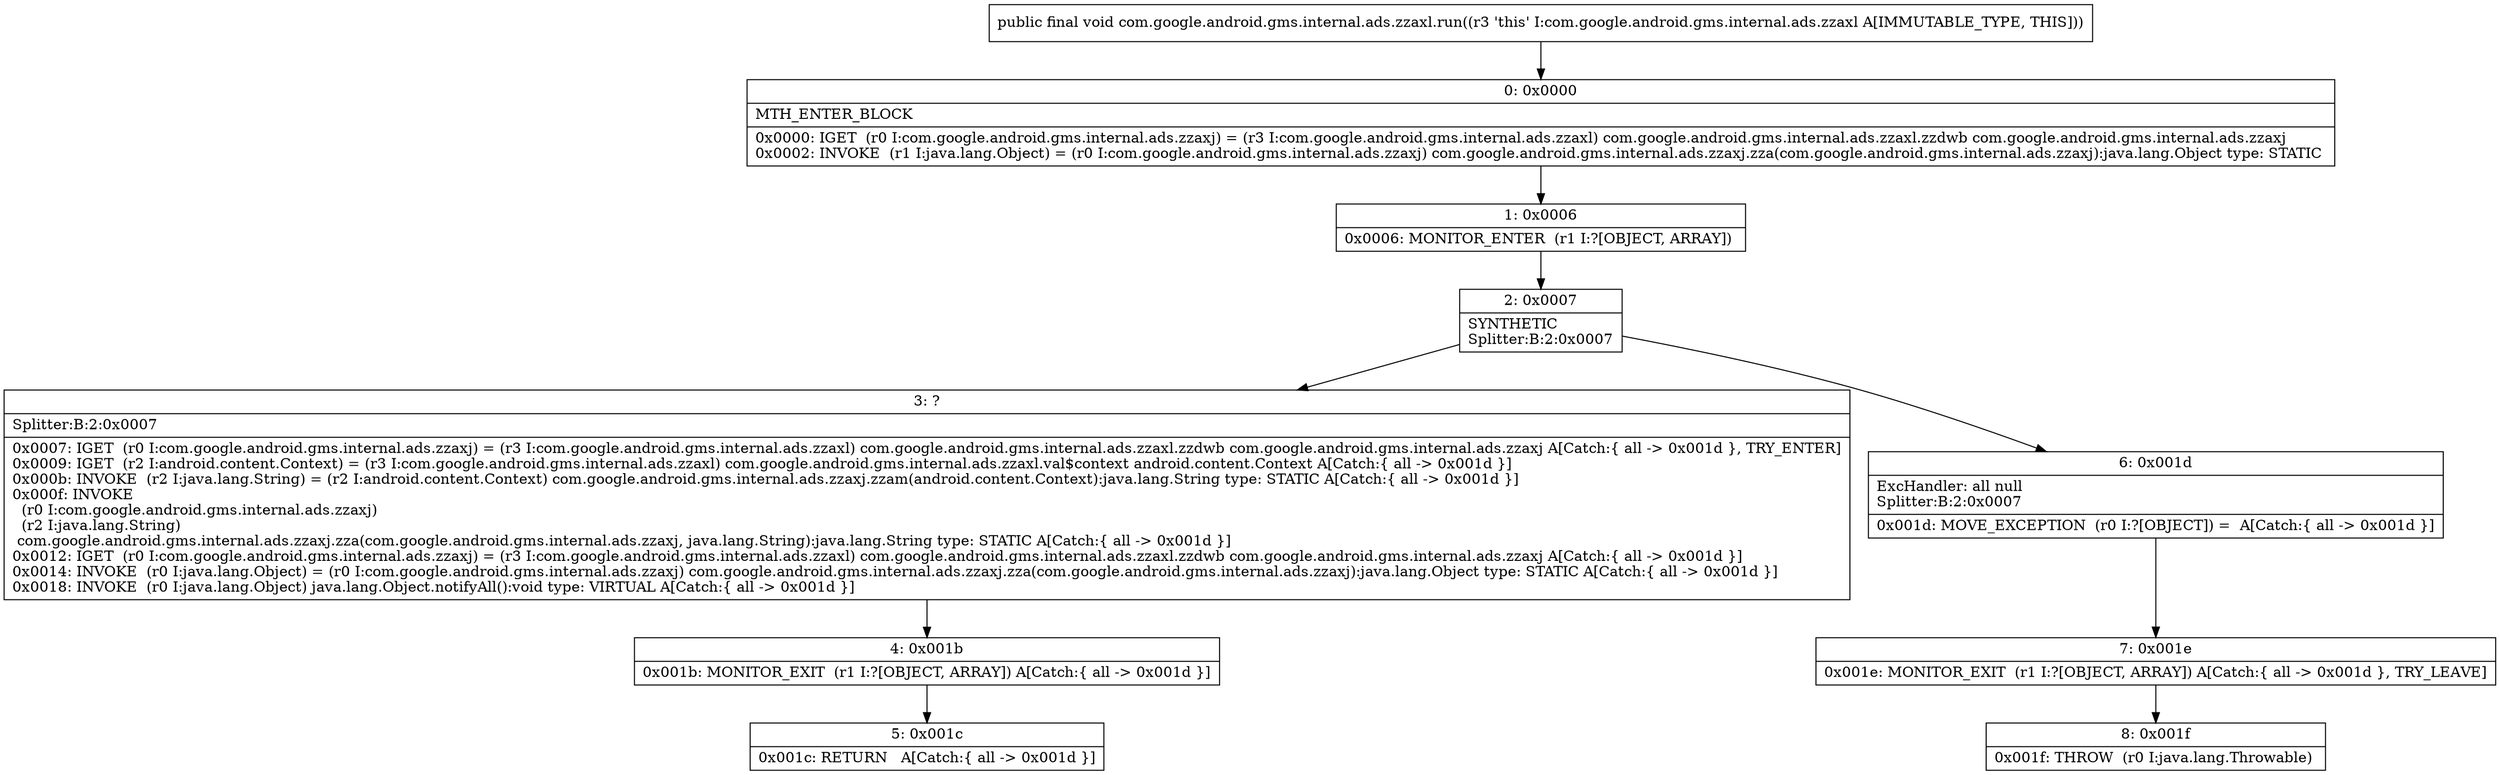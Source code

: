digraph "CFG forcom.google.android.gms.internal.ads.zzaxl.run()V" {
Node_0 [shape=record,label="{0\:\ 0x0000|MTH_ENTER_BLOCK\l|0x0000: IGET  (r0 I:com.google.android.gms.internal.ads.zzaxj) = (r3 I:com.google.android.gms.internal.ads.zzaxl) com.google.android.gms.internal.ads.zzaxl.zzdwb com.google.android.gms.internal.ads.zzaxj \l0x0002: INVOKE  (r1 I:java.lang.Object) = (r0 I:com.google.android.gms.internal.ads.zzaxj) com.google.android.gms.internal.ads.zzaxj.zza(com.google.android.gms.internal.ads.zzaxj):java.lang.Object type: STATIC \l}"];
Node_1 [shape=record,label="{1\:\ 0x0006|0x0006: MONITOR_ENTER  (r1 I:?[OBJECT, ARRAY]) \l}"];
Node_2 [shape=record,label="{2\:\ 0x0007|SYNTHETIC\lSplitter:B:2:0x0007\l}"];
Node_3 [shape=record,label="{3\:\ ?|Splitter:B:2:0x0007\l|0x0007: IGET  (r0 I:com.google.android.gms.internal.ads.zzaxj) = (r3 I:com.google.android.gms.internal.ads.zzaxl) com.google.android.gms.internal.ads.zzaxl.zzdwb com.google.android.gms.internal.ads.zzaxj A[Catch:\{ all \-\> 0x001d \}, TRY_ENTER]\l0x0009: IGET  (r2 I:android.content.Context) = (r3 I:com.google.android.gms.internal.ads.zzaxl) com.google.android.gms.internal.ads.zzaxl.val$context android.content.Context A[Catch:\{ all \-\> 0x001d \}]\l0x000b: INVOKE  (r2 I:java.lang.String) = (r2 I:android.content.Context) com.google.android.gms.internal.ads.zzaxj.zzam(android.content.Context):java.lang.String type: STATIC A[Catch:\{ all \-\> 0x001d \}]\l0x000f: INVOKE  \l  (r0 I:com.google.android.gms.internal.ads.zzaxj)\l  (r2 I:java.lang.String)\l com.google.android.gms.internal.ads.zzaxj.zza(com.google.android.gms.internal.ads.zzaxj, java.lang.String):java.lang.String type: STATIC A[Catch:\{ all \-\> 0x001d \}]\l0x0012: IGET  (r0 I:com.google.android.gms.internal.ads.zzaxj) = (r3 I:com.google.android.gms.internal.ads.zzaxl) com.google.android.gms.internal.ads.zzaxl.zzdwb com.google.android.gms.internal.ads.zzaxj A[Catch:\{ all \-\> 0x001d \}]\l0x0014: INVOKE  (r0 I:java.lang.Object) = (r0 I:com.google.android.gms.internal.ads.zzaxj) com.google.android.gms.internal.ads.zzaxj.zza(com.google.android.gms.internal.ads.zzaxj):java.lang.Object type: STATIC A[Catch:\{ all \-\> 0x001d \}]\l0x0018: INVOKE  (r0 I:java.lang.Object) java.lang.Object.notifyAll():void type: VIRTUAL A[Catch:\{ all \-\> 0x001d \}]\l}"];
Node_4 [shape=record,label="{4\:\ 0x001b|0x001b: MONITOR_EXIT  (r1 I:?[OBJECT, ARRAY]) A[Catch:\{ all \-\> 0x001d \}]\l}"];
Node_5 [shape=record,label="{5\:\ 0x001c|0x001c: RETURN   A[Catch:\{ all \-\> 0x001d \}]\l}"];
Node_6 [shape=record,label="{6\:\ 0x001d|ExcHandler: all null\lSplitter:B:2:0x0007\l|0x001d: MOVE_EXCEPTION  (r0 I:?[OBJECT]) =  A[Catch:\{ all \-\> 0x001d \}]\l}"];
Node_7 [shape=record,label="{7\:\ 0x001e|0x001e: MONITOR_EXIT  (r1 I:?[OBJECT, ARRAY]) A[Catch:\{ all \-\> 0x001d \}, TRY_LEAVE]\l}"];
Node_8 [shape=record,label="{8\:\ 0x001f|0x001f: THROW  (r0 I:java.lang.Throwable) \l}"];
MethodNode[shape=record,label="{public final void com.google.android.gms.internal.ads.zzaxl.run((r3 'this' I:com.google.android.gms.internal.ads.zzaxl A[IMMUTABLE_TYPE, THIS])) }"];
MethodNode -> Node_0;
Node_0 -> Node_1;
Node_1 -> Node_2;
Node_2 -> Node_3;
Node_2 -> Node_6;
Node_3 -> Node_4;
Node_4 -> Node_5;
Node_6 -> Node_7;
Node_7 -> Node_8;
}

